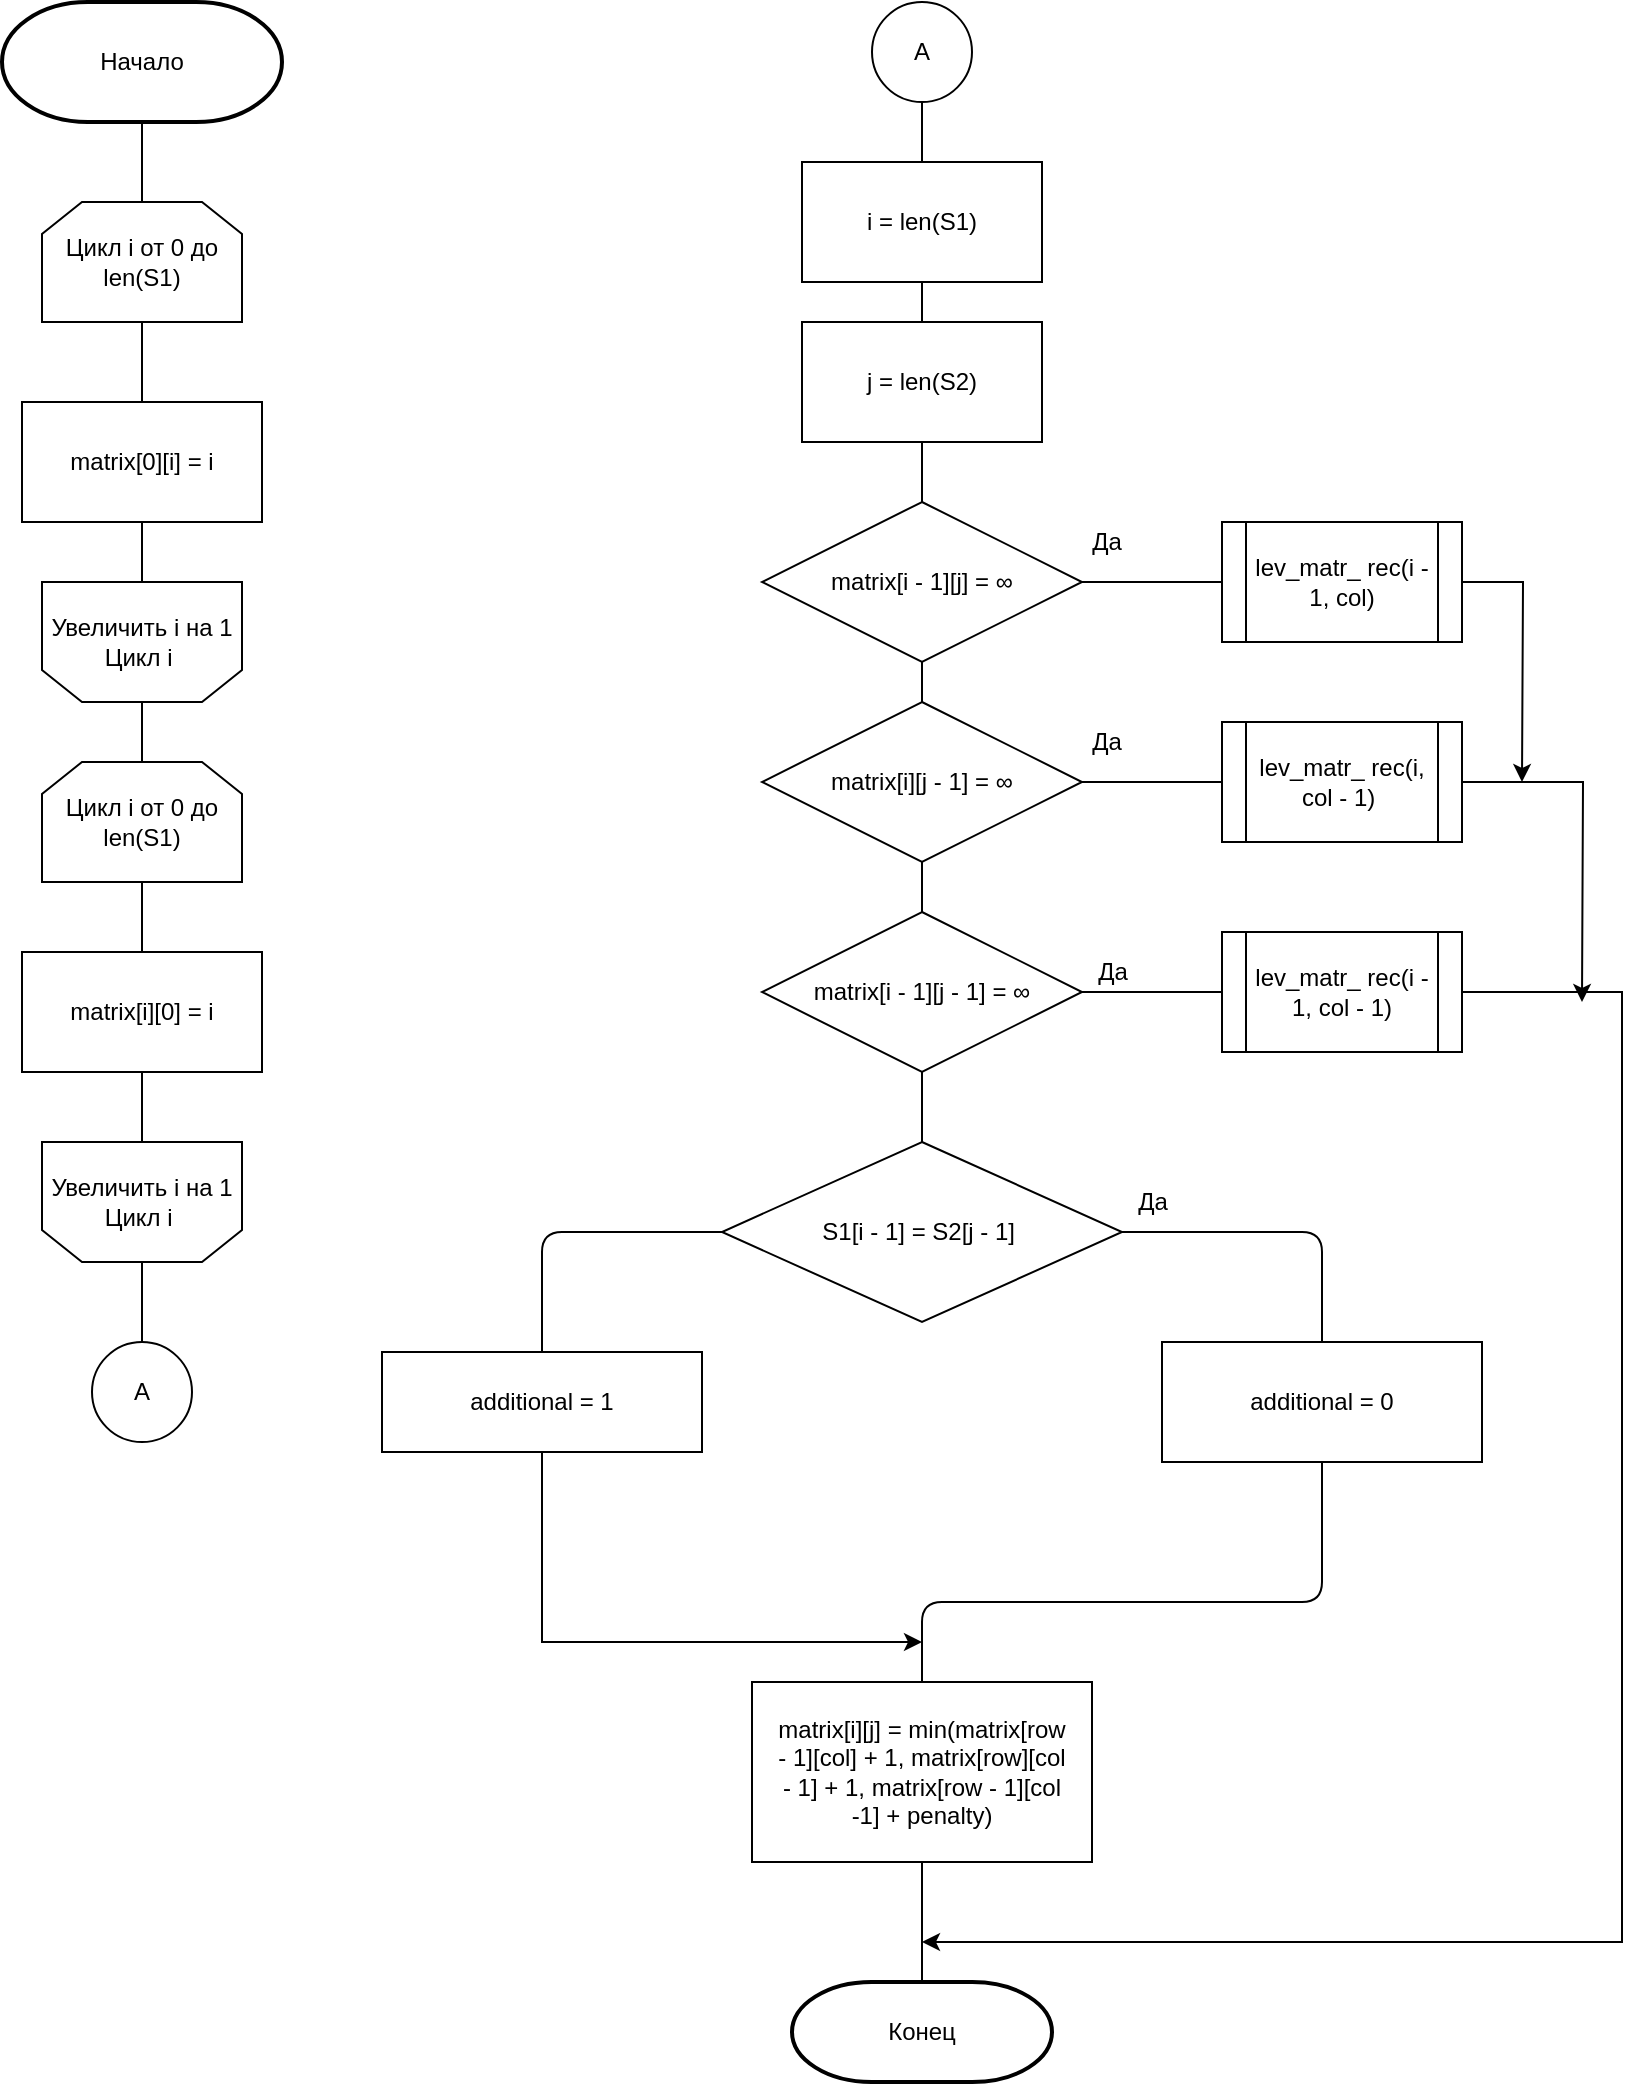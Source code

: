 <mxfile version="13.8.6" type="device"><diagram id="TQVH9QKJSmAzXN5JI_6i" name="Страница 1"><mxGraphModel dx="705" dy="359" grid="1" gridSize="10" guides="1" tooltips="1" connect="1" arrows="1" fold="1" page="1" pageScale="1" pageWidth="827" pageHeight="1169" math="0" shadow="0"><root><mxCell id="0"/><mxCell id="1" parent="0"/><mxCell id="8dMu627NUwOFiORDsOOo-1" value="Начало" style="strokeWidth=2;html=1;shape=mxgraph.flowchart.terminator;whiteSpace=wrap;" parent="1" vertex="1"><mxGeometry x="290" y="50" width="140" height="60" as="geometry"/></mxCell><mxCell id="8dMu627NUwOFiORDsOOo-2" value="" style="endArrow=none;html=1;exitX=0.5;exitY=0;exitDx=0;exitDy=0;exitPerimeter=0;entryX=0.5;entryY=1;entryDx=0;entryDy=0;entryPerimeter=0;" parent="1" target="8dMu627NUwOFiORDsOOo-1" edge="1"><mxGeometry width="50" height="50" relative="1" as="geometry"><mxPoint x="360" y="150" as="sourcePoint"/><mxPoint x="390" y="110" as="targetPoint"/></mxGeometry></mxCell><mxCell id="8dMu627NUwOFiORDsOOo-4" value="matrix[0][i] = i" style="whiteSpace=wrap;html=1;" parent="1" vertex="1"><mxGeometry x="300" y="250" width="120" height="60" as="geometry"/></mxCell><mxCell id="8dMu627NUwOFiORDsOOo-5" value="" style="endArrow=none;html=1;exitX=0.5;exitY=0;exitDx=0;exitDy=0;entryX=0.5;entryY=1;entryDx=0;entryDy=0;entryPerimeter=0;" parent="1" source="8dMu627NUwOFiORDsOOo-4" edge="1"><mxGeometry width="50" height="50" relative="1" as="geometry"><mxPoint x="340" y="250" as="sourcePoint"/><mxPoint x="360" y="210" as="targetPoint"/></mxGeometry></mxCell><mxCell id="8dMu627NUwOFiORDsOOo-7" value="" style="endArrow=none;html=1;" parent="1" edge="1"><mxGeometry width="50" height="50" relative="1" as="geometry"><mxPoint x="360" y="340" as="sourcePoint"/><mxPoint x="360" y="310" as="targetPoint"/><Array as="points"><mxPoint x="360" y="330"/></Array></mxGeometry></mxCell><mxCell id="8dMu627NUwOFiORDsOOo-9" value="matrix[i][0] = i" style="whiteSpace=wrap;html=1;" parent="1" vertex="1"><mxGeometry x="300" y="525" width="120" height="60" as="geometry"/></mxCell><mxCell id="8dMu627NUwOFiORDsOOo-11" value="" style="endArrow=none;html=1;entryX=0.5;entryY=0;entryDx=0;entryDy=0;entryPerimeter=0;" parent="1" edge="1"><mxGeometry width="50" height="50" relative="1" as="geometry"><mxPoint x="360" y="430" as="sourcePoint"/><mxPoint x="360" y="400" as="targetPoint"/></mxGeometry></mxCell><mxCell id="8dMu627NUwOFiORDsOOo-12" value="" style="endArrow=none;html=1;entryX=0.5;entryY=1;entryDx=0;entryDy=0;entryPerimeter=0;exitX=0.5;exitY=0;exitDx=0;exitDy=0;" parent="1" source="8dMu627NUwOFiORDsOOo-9" edge="1"><mxGeometry width="50" height="50" relative="1" as="geometry"><mxPoint x="370" y="440" as="sourcePoint"/><mxPoint x="360" y="490" as="targetPoint"/></mxGeometry></mxCell><mxCell id="8dMu627NUwOFiORDsOOo-13" value="" style="endArrow=none;html=1;entryX=0.5;entryY=1;entryDx=0;entryDy=0;exitX=0.5;exitY=1;exitDx=0;exitDy=0;exitPerimeter=0;" parent="1" target="8dMu627NUwOFiORDsOOo-9" edge="1"><mxGeometry width="50" height="50" relative="1" as="geometry"><mxPoint x="360" y="620" as="sourcePoint"/><mxPoint x="380" y="420" as="targetPoint"/></mxGeometry></mxCell><mxCell id="8dMu627NUwOFiORDsOOo-14" value="" style="endArrow=none;html=1;entryX=0.5;entryY=0;entryDx=0;entryDy=0;entryPerimeter=0;" parent="1" edge="1"><mxGeometry width="50" height="50" relative="1" as="geometry"><mxPoint x="360" y="720" as="sourcePoint"/><mxPoint x="360" y="680" as="targetPoint"/></mxGeometry></mxCell><mxCell id="8dMu627NUwOFiORDsOOo-15" value="A" style="ellipse;whiteSpace=wrap;html=1;aspect=fixed;" parent="1" vertex="1"><mxGeometry x="335" y="720" width="50" height="50" as="geometry"/></mxCell><mxCell id="8dMu627NUwOFiORDsOOo-16" value="A" style="ellipse;whiteSpace=wrap;html=1;aspect=fixed;" parent="1" vertex="1"><mxGeometry x="725" y="50" width="50" height="50" as="geometry"/></mxCell><mxCell id="8dMu627NUwOFiORDsOOo-19" value="i = len(S1)&lt;br/&gt;" style="whiteSpace=wrap;html=1;" parent="1" vertex="1"><mxGeometry x="690" y="130" width="120" height="60" as="geometry"/></mxCell><mxCell id="8dMu627NUwOFiORDsOOo-20" value="j = len(S2)&lt;br/&gt;" style="whiteSpace=wrap;html=1;" parent="1" vertex="1"><mxGeometry x="690" y="210" width="120" height="60" as="geometry"/></mxCell><mxCell id="8dMu627NUwOFiORDsOOo-32" value="" style="endArrow=none;html=1;exitX=0.5;exitY=0;exitDx=0;exitDy=0;" parent="1" source="8dMu627NUwOFiORDsOOo-19" edge="1"><mxGeometry width="50" height="50" relative="1" as="geometry"><mxPoint x="780" y="-20" as="sourcePoint"/><mxPoint x="750" y="100" as="targetPoint"/></mxGeometry></mxCell><mxCell id="8dMu627NUwOFiORDsOOo-33" value="" style="endArrow=none;html=1;entryX=0.5;entryY=1;entryDx=0;entryDy=0;exitX=0.5;exitY=0;exitDx=0;exitDy=0;" parent="1" source="8dMu627NUwOFiORDsOOo-20" target="8dMu627NUwOFiORDsOOo-19" edge="1"><mxGeometry width="50" height="50" relative="1" as="geometry"><mxPoint x="790" y="-10" as="sourcePoint"/><mxPoint x="790" y="-40" as="targetPoint"/></mxGeometry></mxCell><mxCell id="8dMu627NUwOFiORDsOOo-37" value="Конец" style="strokeWidth=2;html=1;shape=mxgraph.flowchart.terminator;whiteSpace=wrap;" parent="1" vertex="1"><mxGeometry x="685" y="1040" width="130" height="50" as="geometry"/></mxCell><mxCell id="8dMu627NUwOFiORDsOOo-39" value="" style="endArrow=none;html=1;exitX=0.5;exitY=0;exitDx=0;exitDy=0;exitPerimeter=0;entryX=0.5;entryY=1;entryDx=0;entryDy=0;" parent="1" source="8dMu627NUwOFiORDsOOo-37" target="8dMu627NUwOFiORDsOOo-49" edge="1"><mxGeometry width="50" height="50" relative="1" as="geometry"><mxPoint x="760" y="1090" as="sourcePoint"/><mxPoint x="750" y="1140" as="targetPoint"/></mxGeometry></mxCell><mxCell id="8dMu627NUwOFiORDsOOo-40" value="S1[i - 1] = S2[j - 1]&amp;nbsp;" style="rhombus;whiteSpace=wrap;html=1;" parent="1" vertex="1"><mxGeometry x="650" y="620" width="200" height="90" as="geometry"/></mxCell><mxCell id="8dMu627NUwOFiORDsOOo-41" value="additional = 0" style="whiteSpace=wrap;html=1;" parent="1" vertex="1"><mxGeometry x="870" y="720" width="160" height="60" as="geometry"/></mxCell><mxCell id="8dMu627NUwOFiORDsOOo-42" style="edgeStyle=orthogonalEdgeStyle;rounded=0;orthogonalLoop=1;jettySize=auto;html=1;" parent="1" source="8dMu627NUwOFiORDsOOo-43" edge="1"><mxGeometry relative="1" as="geometry"><mxPoint x="750" y="870" as="targetPoint"/><Array as="points"><mxPoint x="560" y="870"/></Array></mxGeometry></mxCell><mxCell id="8dMu627NUwOFiORDsOOo-43" value="additional = 1" style="whiteSpace=wrap;html=1;" parent="1" vertex="1"><mxGeometry x="480" y="725" width="160" height="50" as="geometry"/></mxCell><mxCell id="8dMu627NUwOFiORDsOOo-44" value="Да" style="text;html=1;align=center;verticalAlign=middle;resizable=0;points=[];autosize=1;" parent="1" vertex="1"><mxGeometry x="850" y="640" width="30" height="20" as="geometry"/></mxCell><mxCell id="8dMu627NUwOFiORDsOOo-45" value="" style="endArrow=none;html=1;exitX=0.5;exitY=0;exitDx=0;exitDy=0;entryX=0;entryY=0.5;entryDx=0;entryDy=0;" parent="1" source="8dMu627NUwOFiORDsOOo-43" target="8dMu627NUwOFiORDsOOo-40" edge="1"><mxGeometry width="50" height="50" relative="1" as="geometry"><mxPoint x="950" y="800" as="sourcePoint"/><mxPoint x="1000" y="750" as="targetPoint"/><Array as="points"><mxPoint x="560" y="665"/></Array></mxGeometry></mxCell><mxCell id="8dMu627NUwOFiORDsOOo-46" value="" style="endArrow=none;html=1;exitX=0.5;exitY=0;exitDx=0;exitDy=0;entryX=1;entryY=0.5;entryDx=0;entryDy=0;" parent="1" source="8dMu627NUwOFiORDsOOo-41" target="8dMu627NUwOFiORDsOOo-40" edge="1"><mxGeometry width="50" height="50" relative="1" as="geometry"><mxPoint x="920" y="780" as="sourcePoint"/><mxPoint x="970" y="730" as="targetPoint"/><Array as="points"><mxPoint x="950" y="665"/></Array></mxGeometry></mxCell><mxCell id="8dMu627NUwOFiORDsOOo-47" style="edgeStyle=none;rounded=0;orthogonalLoop=1;jettySize=auto;html=1;entryX=0.5;entryY=1;entryDx=0;entryDy=0;" parent="1" source="8dMu627NUwOFiORDsOOo-43" target="8dMu627NUwOFiORDsOOo-43" edge="1"><mxGeometry relative="1" as="geometry"/></mxCell><mxCell id="8dMu627NUwOFiORDsOOo-48" value="" style="endArrow=none;html=1;entryX=0.5;entryY=1;entryDx=0;entryDy=0;exitX=0.5;exitY=0;exitDx=0;exitDy=0;" parent="1" target="8dMu627NUwOFiORDsOOo-41" edge="1"><mxGeometry width="50" height="50" relative="1" as="geometry"><mxPoint x="750" y="890" as="sourcePoint"/><mxPoint x="960" y="810" as="targetPoint"/><Array as="points"><mxPoint x="750" y="850"/><mxPoint x="950" y="850"/></Array></mxGeometry></mxCell><mxCell id="8dMu627NUwOFiORDsOOo-49" value="matrix[i][j] = min(matrix[row&lt;br/&gt;- 1][col] + 1, matrix[row][col&lt;br/&gt;- 1] + 1, matrix[row - 1][col&lt;br/&gt;-1] + penalty)&lt;br/&gt;" style="whiteSpace=wrap;html=1;" parent="1" vertex="1"><mxGeometry x="665" y="890" width="170" height="90" as="geometry"/></mxCell><mxCell id="8dMu627NUwOFiORDsOOo-52" value="matrix[i - 1][j] = ∞" style="rhombus;whiteSpace=wrap;html=1;" parent="1" vertex="1"><mxGeometry x="670" y="300" width="160" height="80" as="geometry"/></mxCell><mxCell id="8dMu627NUwOFiORDsOOo-53" value="matrix[i][j - 1] = ∞" style="rhombus;whiteSpace=wrap;html=1;" parent="1" vertex="1"><mxGeometry x="670" y="400" width="160" height="80" as="geometry"/></mxCell><mxCell id="8dMu627NUwOFiORDsOOo-54" value="matrix[i - 1][j - 1] = ∞" style="rhombus;whiteSpace=wrap;html=1;" parent="1" vertex="1"><mxGeometry x="670" y="505" width="160" height="80" as="geometry"/></mxCell><mxCell id="8dMu627NUwOFiORDsOOo-74" style="edgeStyle=orthogonalEdgeStyle;rounded=0;orthogonalLoop=1;jettySize=auto;html=1;" parent="1" source="8dMu627NUwOFiORDsOOo-55" edge="1"><mxGeometry relative="1" as="geometry"><mxPoint x="1050" y="440" as="targetPoint"/></mxGeometry></mxCell><mxCell id="8dMu627NUwOFiORDsOOo-55" value="lev_matr_ rec(i - 1, col)" style="shape=process;whiteSpace=wrap;html=1;backgroundOutline=1;" parent="1" vertex="1"><mxGeometry x="900" y="310" width="120" height="60" as="geometry"/></mxCell><mxCell id="8dMu627NUwOFiORDsOOo-73" style="edgeStyle=orthogonalEdgeStyle;rounded=0;orthogonalLoop=1;jettySize=auto;html=1;" parent="1" source="8dMu627NUwOFiORDsOOo-56" edge="1"><mxGeometry relative="1" as="geometry"><mxPoint x="1080" y="550" as="targetPoint"/></mxGeometry></mxCell><mxCell id="8dMu627NUwOFiORDsOOo-56" value="lev_matr_ rec(i, col - 1)&amp;nbsp;" style="shape=process;whiteSpace=wrap;html=1;backgroundOutline=1;" parent="1" vertex="1"><mxGeometry x="900" y="410" width="120" height="60" as="geometry"/></mxCell><mxCell id="8dMu627NUwOFiORDsOOo-71" style="edgeStyle=orthogonalEdgeStyle;rounded=0;orthogonalLoop=1;jettySize=auto;html=1;" parent="1" source="8dMu627NUwOFiORDsOOo-60" edge="1"><mxGeometry relative="1" as="geometry"><mxPoint x="750" y="1020" as="targetPoint"/><Array as="points"><mxPoint x="1100" y="545"/><mxPoint x="1100" y="1020"/></Array></mxGeometry></mxCell><mxCell id="8dMu627NUwOFiORDsOOo-60" value="lev_matr_ rec(i - 1, col - 1)" style="shape=process;whiteSpace=wrap;html=1;backgroundOutline=1;" parent="1" vertex="1"><mxGeometry x="900" y="515" width="120" height="60" as="geometry"/></mxCell><mxCell id="8dMu627NUwOFiORDsOOo-61" value="" style="endArrow=none;html=1;exitX=0.5;exitY=0;exitDx=0;exitDy=0;entryX=0.5;entryY=1;entryDx=0;entryDy=0;" parent="1" source="8dMu627NUwOFiORDsOOo-52" target="8dMu627NUwOFiORDsOOo-20" edge="1"><mxGeometry width="50" height="50" relative="1" as="geometry"><mxPoint x="730" y="320" as="sourcePoint"/><mxPoint x="780" y="270" as="targetPoint"/></mxGeometry></mxCell><mxCell id="8dMu627NUwOFiORDsOOo-62" value="" style="endArrow=none;html=1;exitX=1;exitY=0.5;exitDx=0;exitDy=0;entryX=0;entryY=0.5;entryDx=0;entryDy=0;" parent="1" source="8dMu627NUwOFiORDsOOo-52" target="8dMu627NUwOFiORDsOOo-55" edge="1"><mxGeometry width="50" height="50" relative="1" as="geometry"><mxPoint x="840" y="370" as="sourcePoint"/><mxPoint x="890" y="320" as="targetPoint"/></mxGeometry></mxCell><mxCell id="8dMu627NUwOFiORDsOOo-63" value="" style="endArrow=none;html=1;exitX=1;exitY=0.5;exitDx=0;exitDy=0;entryX=0;entryY=0.5;entryDx=0;entryDy=0;" parent="1" source="8dMu627NUwOFiORDsOOo-53" target="8dMu627NUwOFiORDsOOo-56" edge="1"><mxGeometry width="50" height="50" relative="1" as="geometry"><mxPoint x="840" y="350" as="sourcePoint"/><mxPoint x="910" y="350" as="targetPoint"/></mxGeometry></mxCell><mxCell id="8dMu627NUwOFiORDsOOo-64" value="" style="endArrow=none;html=1;exitX=1;exitY=0.5;exitDx=0;exitDy=0;entryX=0;entryY=0.5;entryDx=0;entryDy=0;" parent="1" source="8dMu627NUwOFiORDsOOo-54" target="8dMu627NUwOFiORDsOOo-60" edge="1"><mxGeometry width="50" height="50" relative="1" as="geometry"><mxPoint x="850" y="360" as="sourcePoint"/><mxPoint x="920" y="360" as="targetPoint"/></mxGeometry></mxCell><mxCell id="8dMu627NUwOFiORDsOOo-65" value="" style="endArrow=none;html=1;exitX=0.5;exitY=0;exitDx=0;exitDy=0;entryX=0.5;entryY=1;entryDx=0;entryDy=0;" parent="1" source="8dMu627NUwOFiORDsOOo-53" target="8dMu627NUwOFiORDsOOo-52" edge="1"><mxGeometry width="50" height="50" relative="1" as="geometry"><mxPoint x="860" y="370" as="sourcePoint"/><mxPoint x="930" y="370" as="targetPoint"/></mxGeometry></mxCell><mxCell id="8dMu627NUwOFiORDsOOo-66" value="" style="endArrow=none;html=1;exitX=0.5;exitY=0;exitDx=0;exitDy=0;entryX=0.5;entryY=1;entryDx=0;entryDy=0;" parent="1" source="8dMu627NUwOFiORDsOOo-54" target="8dMu627NUwOFiORDsOOo-53" edge="1"><mxGeometry width="50" height="50" relative="1" as="geometry"><mxPoint x="870" y="380" as="sourcePoint"/><mxPoint x="940" y="380" as="targetPoint"/></mxGeometry></mxCell><mxCell id="8dMu627NUwOFiORDsOOo-67" value="" style="endArrow=none;html=1;exitX=0.5;exitY=0;exitDx=0;exitDy=0;entryX=0.5;entryY=1;entryDx=0;entryDy=0;" parent="1" source="8dMu627NUwOFiORDsOOo-40" target="8dMu627NUwOFiORDsOOo-54" edge="1"><mxGeometry width="50" height="50" relative="1" as="geometry"><mxPoint x="880" y="390" as="sourcePoint"/><mxPoint x="950" y="390" as="targetPoint"/></mxGeometry></mxCell><mxCell id="8dMu627NUwOFiORDsOOo-68" value="Да" style="text;html=1;align=center;verticalAlign=middle;resizable=0;points=[];autosize=1;" parent="1" vertex="1"><mxGeometry x="830" y="525" width="30" height="20" as="geometry"/></mxCell><mxCell id="8dMu627NUwOFiORDsOOo-69" value="Да" style="text;html=1;align=center;verticalAlign=middle;resizable=0;points=[];autosize=1;" parent="1" vertex="1"><mxGeometry x="827" y="410" width="30" height="20" as="geometry"/></mxCell><mxCell id="8dMu627NUwOFiORDsOOo-70" value="Да" style="text;html=1;align=center;verticalAlign=middle;resizable=0;points=[];autosize=1;" parent="1" vertex="1"><mxGeometry x="827" y="310" width="30" height="20" as="geometry"/></mxCell><mxCell id="6nzVi0G06KzcXdTLUEjB-1" value="&lt;span&gt;Цикл i от 0 до len(S1)&lt;/span&gt;" style="shape=loopLimit;whiteSpace=wrap;html=1;" vertex="1" parent="1"><mxGeometry x="310" y="150" width="100" height="60" as="geometry"/></mxCell><mxCell id="6nzVi0G06KzcXdTLUEjB-3" value="&lt;span&gt;Увеличить i на 1&lt;/span&gt;&lt;br&gt;&lt;span&gt;Цикл i&amp;nbsp;&lt;/span&gt;" style="shape=loopLimit;whiteSpace=wrap;html=1;direction=west;" vertex="1" parent="1"><mxGeometry x="310" y="340" width="100" height="60" as="geometry"/></mxCell><mxCell id="6nzVi0G06KzcXdTLUEjB-4" value="&lt;span&gt;Цикл i от 0 до len(S1)&lt;/span&gt;" style="shape=loopLimit;whiteSpace=wrap;html=1;" vertex="1" parent="1"><mxGeometry x="310" y="430" width="100" height="60" as="geometry"/></mxCell><mxCell id="6nzVi0G06KzcXdTLUEjB-5" value="&lt;span&gt;Увеличить i на 1&lt;/span&gt;&lt;br&gt;&lt;span&gt;Цикл i&amp;nbsp;&lt;/span&gt;" style="shape=loopLimit;whiteSpace=wrap;html=1;direction=west;" vertex="1" parent="1"><mxGeometry x="310" y="620" width="100" height="60" as="geometry"/></mxCell></root></mxGraphModel></diagram></mxfile>
